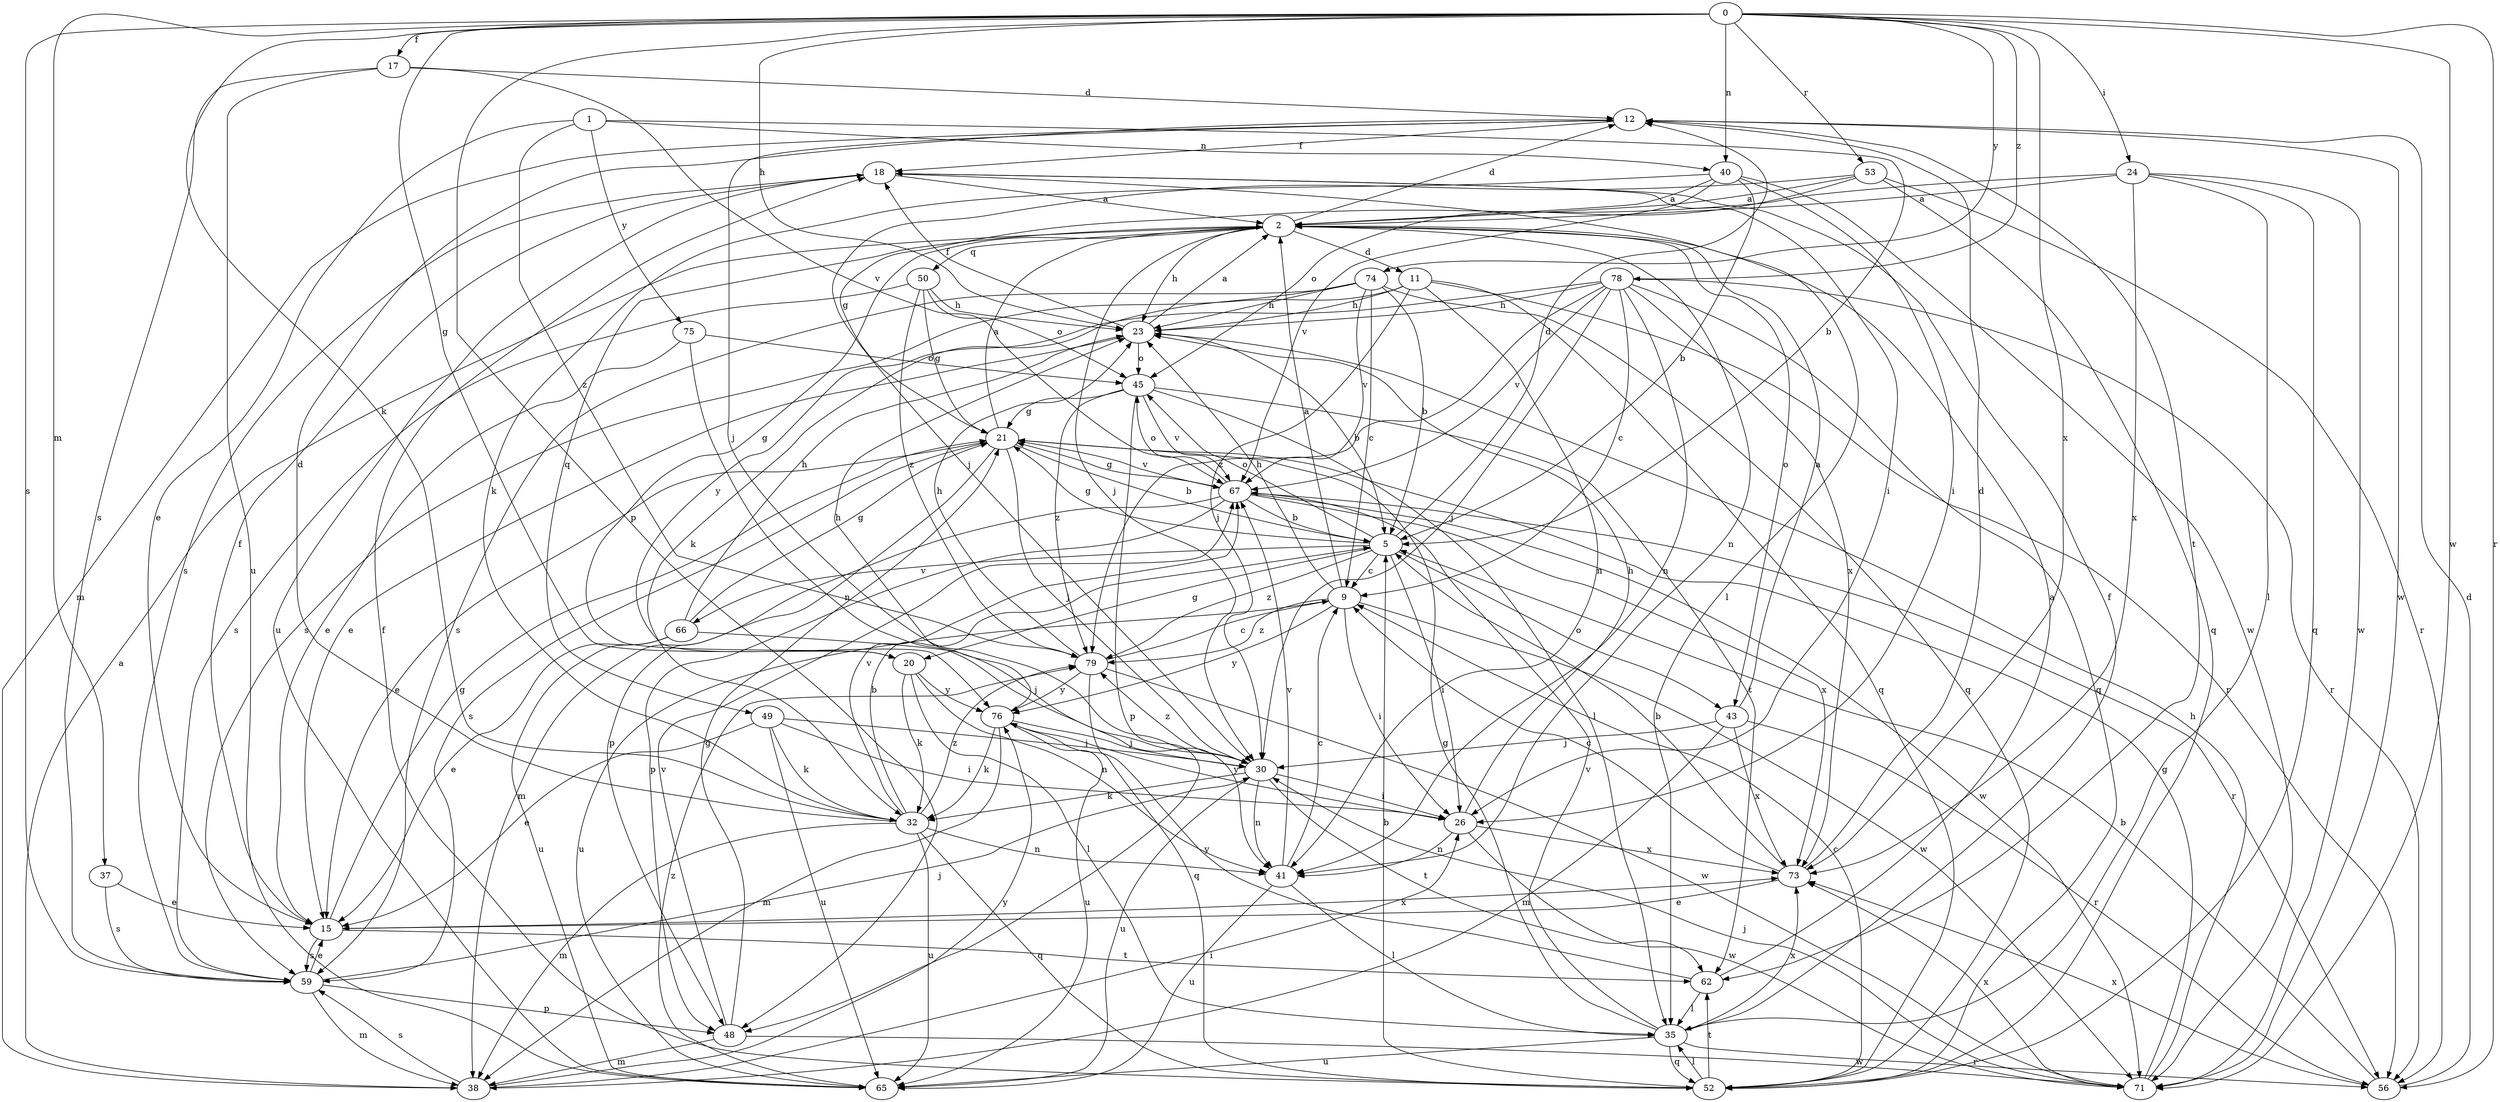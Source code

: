 strict digraph  {
0;
1;
2;
5;
9;
11;
12;
15;
17;
18;
20;
21;
23;
24;
26;
30;
32;
35;
37;
38;
40;
41;
43;
45;
48;
49;
50;
52;
53;
56;
59;
62;
65;
66;
67;
71;
73;
74;
75;
76;
78;
79;
0 -> 17  [label=f];
0 -> 20  [label=g];
0 -> 23  [label=h];
0 -> 24  [label=i];
0 -> 32  [label=k];
0 -> 37  [label=m];
0 -> 40  [label=n];
0 -> 48  [label=p];
0 -> 53  [label=r];
0 -> 56  [label=r];
0 -> 59  [label=s];
0 -> 71  [label=w];
0 -> 73  [label=x];
0 -> 74  [label=y];
0 -> 78  [label=z];
1 -> 5  [label=b];
1 -> 15  [label=e];
1 -> 40  [label=n];
1 -> 75  [label=y];
1 -> 79  [label=z];
2 -> 11  [label=d];
2 -> 12  [label=d];
2 -> 20  [label=g];
2 -> 23  [label=h];
2 -> 30  [label=j];
2 -> 41  [label=n];
2 -> 43  [label=o];
2 -> 49  [label=q];
2 -> 50  [label=q];
5 -> 9  [label=c];
5 -> 12  [label=d];
5 -> 20  [label=g];
5 -> 21  [label=g];
5 -> 26  [label=i];
5 -> 43  [label=o];
5 -> 45  [label=o];
5 -> 66  [label=v];
5 -> 79  [label=z];
9 -> 2  [label=a];
9 -> 23  [label=h];
9 -> 26  [label=i];
9 -> 65  [label=u];
9 -> 71  [label=w];
9 -> 76  [label=y];
9 -> 79  [label=z];
11 -> 23  [label=h];
11 -> 30  [label=j];
11 -> 41  [label=n];
11 -> 52  [label=q];
11 -> 56  [label=r];
11 -> 59  [label=s];
12 -> 18  [label=f];
12 -> 30  [label=j];
12 -> 38  [label=m];
12 -> 62  [label=t];
12 -> 71  [label=w];
15 -> 18  [label=f];
15 -> 21  [label=g];
15 -> 59  [label=s];
15 -> 62  [label=t];
15 -> 73  [label=x];
17 -> 12  [label=d];
17 -> 59  [label=s];
17 -> 65  [label=u];
17 -> 67  [label=v];
18 -> 2  [label=a];
18 -> 26  [label=i];
18 -> 35  [label=l];
18 -> 59  [label=s];
18 -> 65  [label=u];
20 -> 32  [label=k];
20 -> 35  [label=l];
20 -> 41  [label=n];
20 -> 76  [label=y];
21 -> 2  [label=a];
21 -> 5  [label=b];
21 -> 15  [label=e];
21 -> 30  [label=j];
21 -> 48  [label=p];
21 -> 59  [label=s];
21 -> 67  [label=v];
23 -> 2  [label=a];
23 -> 5  [label=b];
23 -> 15  [label=e];
23 -> 18  [label=f];
23 -> 45  [label=o];
24 -> 2  [label=a];
24 -> 21  [label=g];
24 -> 35  [label=l];
24 -> 52  [label=q];
24 -> 71  [label=w];
24 -> 73  [label=x];
26 -> 23  [label=h];
26 -> 41  [label=n];
26 -> 71  [label=w];
26 -> 73  [label=x];
26 -> 76  [label=y];
30 -> 26  [label=i];
30 -> 32  [label=k];
30 -> 41  [label=n];
30 -> 62  [label=t];
30 -> 65  [label=u];
30 -> 79  [label=z];
32 -> 5  [label=b];
32 -> 12  [label=d];
32 -> 38  [label=m];
32 -> 41  [label=n];
32 -> 52  [label=q];
32 -> 65  [label=u];
32 -> 67  [label=v];
32 -> 79  [label=z];
35 -> 18  [label=f];
35 -> 21  [label=g];
35 -> 52  [label=q];
35 -> 56  [label=r];
35 -> 65  [label=u];
35 -> 67  [label=v];
35 -> 73  [label=x];
37 -> 15  [label=e];
37 -> 59  [label=s];
38 -> 2  [label=a];
38 -> 26  [label=i];
38 -> 59  [label=s];
38 -> 76  [label=y];
40 -> 2  [label=a];
40 -> 5  [label=b];
40 -> 26  [label=i];
40 -> 32  [label=k];
40 -> 67  [label=v];
40 -> 71  [label=w];
41 -> 9  [label=c];
41 -> 35  [label=l];
41 -> 65  [label=u];
41 -> 67  [label=v];
43 -> 2  [label=a];
43 -> 30  [label=j];
43 -> 38  [label=m];
43 -> 56  [label=r];
43 -> 73  [label=x];
45 -> 21  [label=g];
45 -> 35  [label=l];
45 -> 48  [label=p];
45 -> 62  [label=t];
45 -> 67  [label=v];
45 -> 79  [label=z];
48 -> 21  [label=g];
48 -> 38  [label=m];
48 -> 67  [label=v];
48 -> 71  [label=w];
49 -> 15  [label=e];
49 -> 26  [label=i];
49 -> 30  [label=j];
49 -> 32  [label=k];
49 -> 65  [label=u];
50 -> 21  [label=g];
50 -> 23  [label=h];
50 -> 45  [label=o];
50 -> 59  [label=s];
50 -> 79  [label=z];
52 -> 5  [label=b];
52 -> 9  [label=c];
52 -> 18  [label=f];
52 -> 35  [label=l];
52 -> 62  [label=t];
53 -> 2  [label=a];
53 -> 30  [label=j];
53 -> 45  [label=o];
53 -> 52  [label=q];
53 -> 56  [label=r];
56 -> 5  [label=b];
56 -> 12  [label=d];
56 -> 73  [label=x];
59 -> 15  [label=e];
59 -> 30  [label=j];
59 -> 38  [label=m];
59 -> 48  [label=p];
62 -> 2  [label=a];
62 -> 35  [label=l];
62 -> 76  [label=y];
65 -> 79  [label=z];
66 -> 15  [label=e];
66 -> 21  [label=g];
66 -> 23  [label=h];
66 -> 30  [label=j];
66 -> 65  [label=u];
67 -> 5  [label=b];
67 -> 21  [label=g];
67 -> 38  [label=m];
67 -> 45  [label=o];
67 -> 48  [label=p];
67 -> 56  [label=r];
67 -> 71  [label=w];
67 -> 73  [label=x];
71 -> 21  [label=g];
71 -> 23  [label=h];
71 -> 30  [label=j];
71 -> 73  [label=x];
73 -> 5  [label=b];
73 -> 9  [label=c];
73 -> 12  [label=d];
73 -> 15  [label=e];
74 -> 5  [label=b];
74 -> 9  [label=c];
74 -> 23  [label=h];
74 -> 32  [label=k];
74 -> 52  [label=q];
74 -> 59  [label=s];
74 -> 67  [label=v];
75 -> 15  [label=e];
75 -> 41  [label=n];
75 -> 45  [label=o];
76 -> 23  [label=h];
76 -> 30  [label=j];
76 -> 32  [label=k];
76 -> 38  [label=m];
76 -> 65  [label=u];
78 -> 9  [label=c];
78 -> 23  [label=h];
78 -> 30  [label=j];
78 -> 41  [label=n];
78 -> 52  [label=q];
78 -> 56  [label=r];
78 -> 67  [label=v];
78 -> 73  [label=x];
78 -> 76  [label=y];
78 -> 79  [label=z];
79 -> 9  [label=c];
79 -> 23  [label=h];
79 -> 52  [label=q];
79 -> 71  [label=w];
79 -> 76  [label=y];
}

